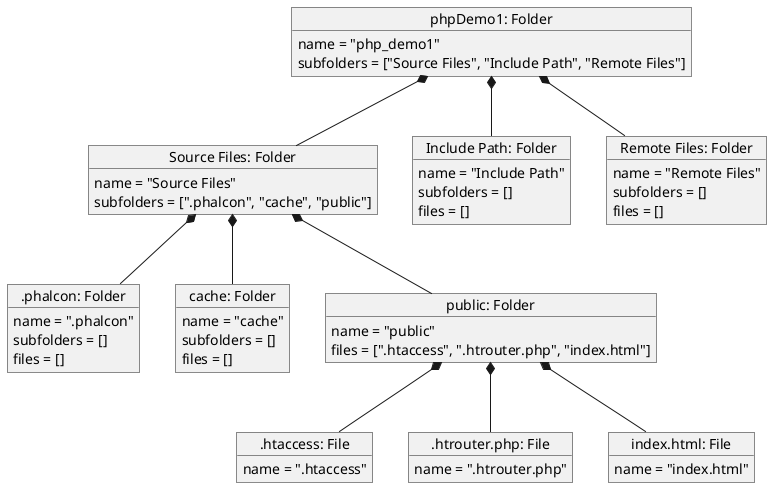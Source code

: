 @startuml

object "phpDemo1: Folder" as mainFolder {
  name = "php_demo1"
  subfolders = ["Source Files", "Include Path", "Remote Files"]
}

object "Source Files: Folder" as sf1 {
  name = "Source Files"
  subfolders = [".phalcon", "cache", "public"]
}

object ".phalcon: Folder" as sf4 {
  name = ".phalcon"
  subfolders = []
  files = []

}

object "cache: Folder" as sf5 {
  name = "cache"
  subfolders = []
  files = []

}

object "public: Folder" as sf6 {
  name = "public"
  files = [".htaccess", ".htrouter.php", "index.html"]
}

object ".htaccess: File" as f1 {
  name = ".htaccess"
}

object ".htrouter.php: File" as f2 {
  name = ".htrouter.php"
}

object "index.html: File" as f3 {
  name = "index.html"
}

object "Include Path: Folder" as sf2 {
  name = "Include Path"
  subfolders = []
  files = []

}

object "Remote Files: Folder" as sf3 {
  name = "Remote Files"
  subfolders = []
  files = []

}

mainFolder *-- sf1
mainFolder *-- sf2
mainFolder *-- sf3

sf1 *-- sf4
sf1 *-- sf5
sf1 *-- sf6

sf6 *-- f1
sf6 *-- f2
sf6 *-- f3

@enduml
